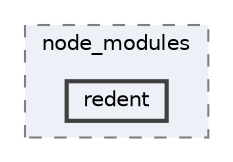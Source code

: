 digraph "pkiclassroomrescheduler/src/main/frontend/node_modules/redent"
{
 // LATEX_PDF_SIZE
  bgcolor="transparent";
  edge [fontname=Helvetica,fontsize=10,labelfontname=Helvetica,labelfontsize=10];
  node [fontname=Helvetica,fontsize=10,shape=box,height=0.2,width=0.4];
  compound=true
  subgraph clusterdir_72953eda66ccb3a2722c28e1c3e6c23b {
    graph [ bgcolor="#edf0f7", pencolor="grey50", label="node_modules", fontname=Helvetica,fontsize=10 style="filled,dashed", URL="dir_72953eda66ccb3a2722c28e1c3e6c23b.html",tooltip=""]
  dir_b43550117ef00be9ee8d7b264d3866b7 [label="redent", fillcolor="#edf0f7", color="grey25", style="filled,bold", URL="dir_b43550117ef00be9ee8d7b264d3866b7.html",tooltip=""];
  }
}
